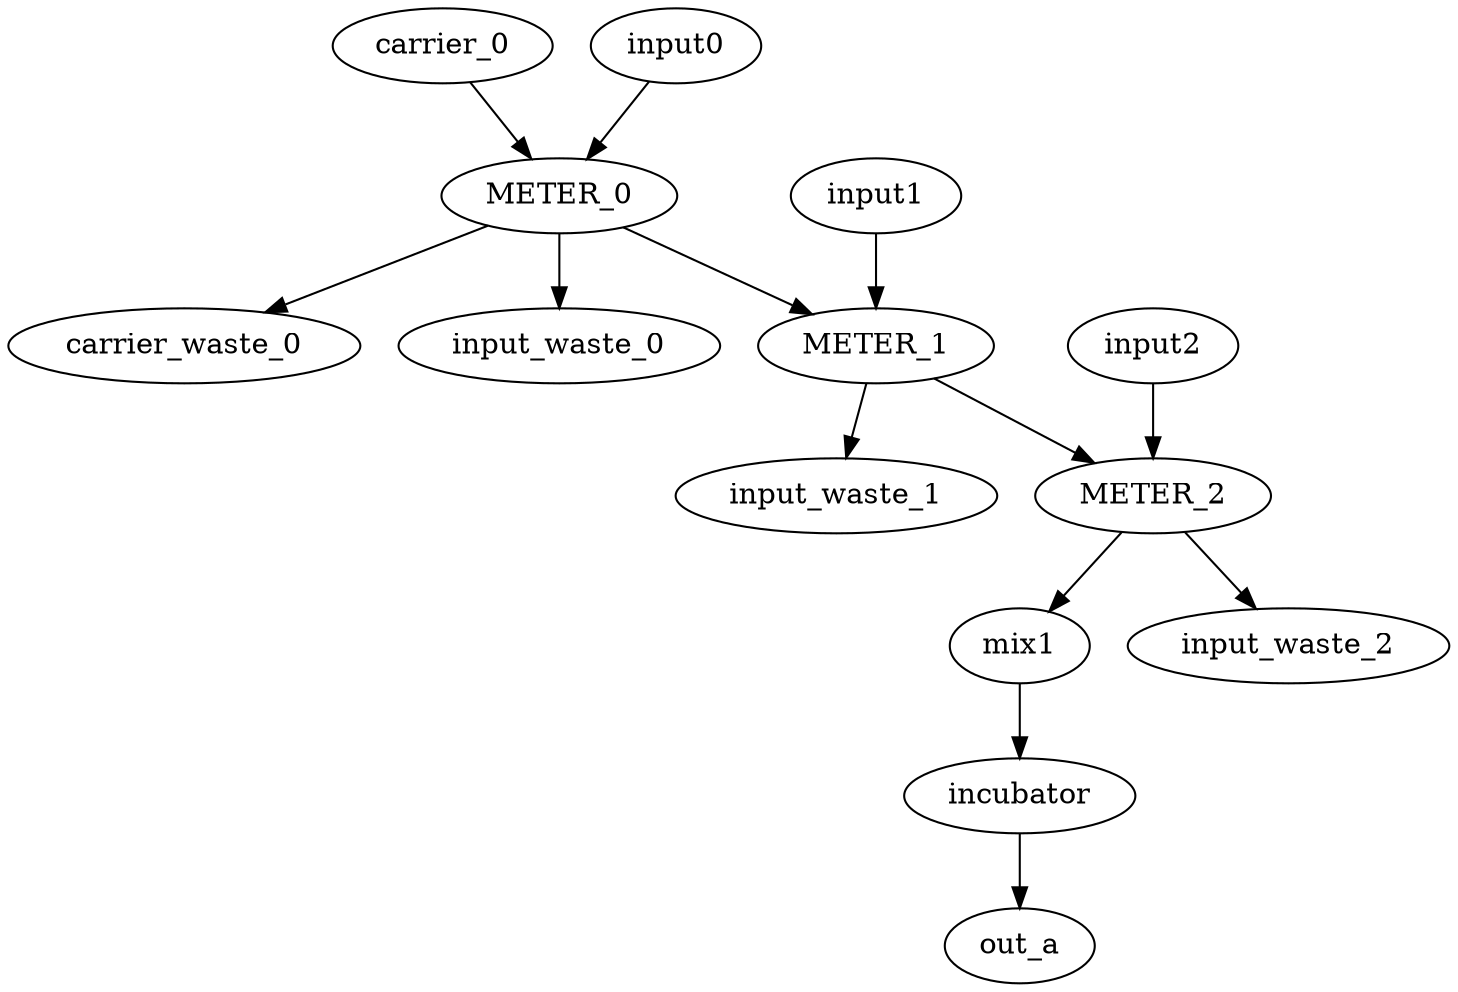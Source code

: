 strict digraph "" {
	carrier_0 -> METER_0;
	METER_0 -> carrier_waste_0;
	METER_0 -> input_waste_0;
	METER_0 -> METER_1;
	input0 -> METER_0;
	mix1 -> incubator;
	METER_1 -> input_waste_1;
	METER_1 -> METER_2;
	input1 -> METER_1;
	METER_2 -> mix1;
	METER_2 -> input_waste_2;
	input2 -> METER_2;
	incubator -> out_a;
}
